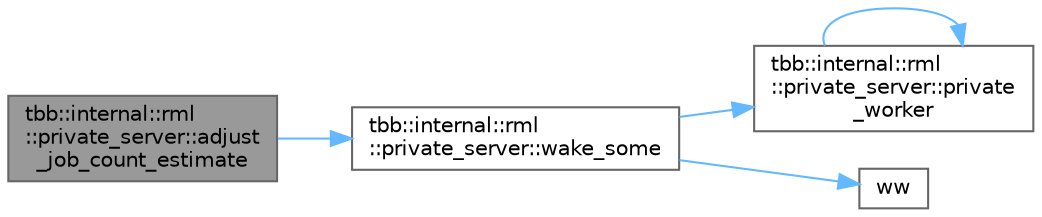 digraph "tbb::internal::rml::private_server::adjust_job_count_estimate"
{
 // LATEX_PDF_SIZE
  bgcolor="transparent";
  edge [fontname=Helvetica,fontsize=10,labelfontname=Helvetica,labelfontsize=10];
  node [fontname=Helvetica,fontsize=10,shape=box,height=0.2,width=0.4];
  rankdir="LR";
  Node1 [id="Node000001",label="tbb::internal::rml\l::private_server::adjust\l_job_count_estimate",height=0.2,width=0.4,color="gray40", fillcolor="grey60", style="filled", fontcolor="black",tooltip="Inform server of adjustments in the number of workers that the client can profitably use."];
  Node1 -> Node2 [id="edge1_Node000001_Node000002",color="steelblue1",style="solid",tooltip=" "];
  Node2 [id="Node000002",label="tbb::internal::rml\l::private_server::wake_some",height=0.2,width=0.4,color="grey40", fillcolor="white", style="filled",URL="$classtbb_1_1internal_1_1rml_1_1private__server.html#a2be83f895b89b3861ee8ab31535c1f34",tooltip="Equivalent of adding additional_slack to my_slack and waking up to 2 threads if my_slack permits."];
  Node2 -> Node3 [id="edge2_Node000002_Node000003",color="steelblue1",style="solid",tooltip=" "];
  Node3 [id="Node000003",label="tbb::internal::rml\l::private_server::private\l_worker",height=0.2,width=0.4,color="grey40", fillcolor="white", style="filled",URL="$classtbb_1_1internal_1_1rml_1_1private__server.html#af1df28b1fce17bd3ac403abe94d1f331",tooltip=" "];
  Node3 -> Node3 [id="edge3_Node000003_Node000003",color="steelblue1",style="solid",tooltip=" "];
  Node2 -> Node4 [id="edge4_Node000002_Node000004",color="steelblue1",style="solid",tooltip=" "];
  Node4 [id="Node000004",label="ww",height=0.2,width=0.4,color="grey40", fillcolor="white", style="filled",URL="$core_2swizzle__4_8inl_8h.html#ad7b9d5be956a732abc733eca37f40eef",tooltip=" "];
}
